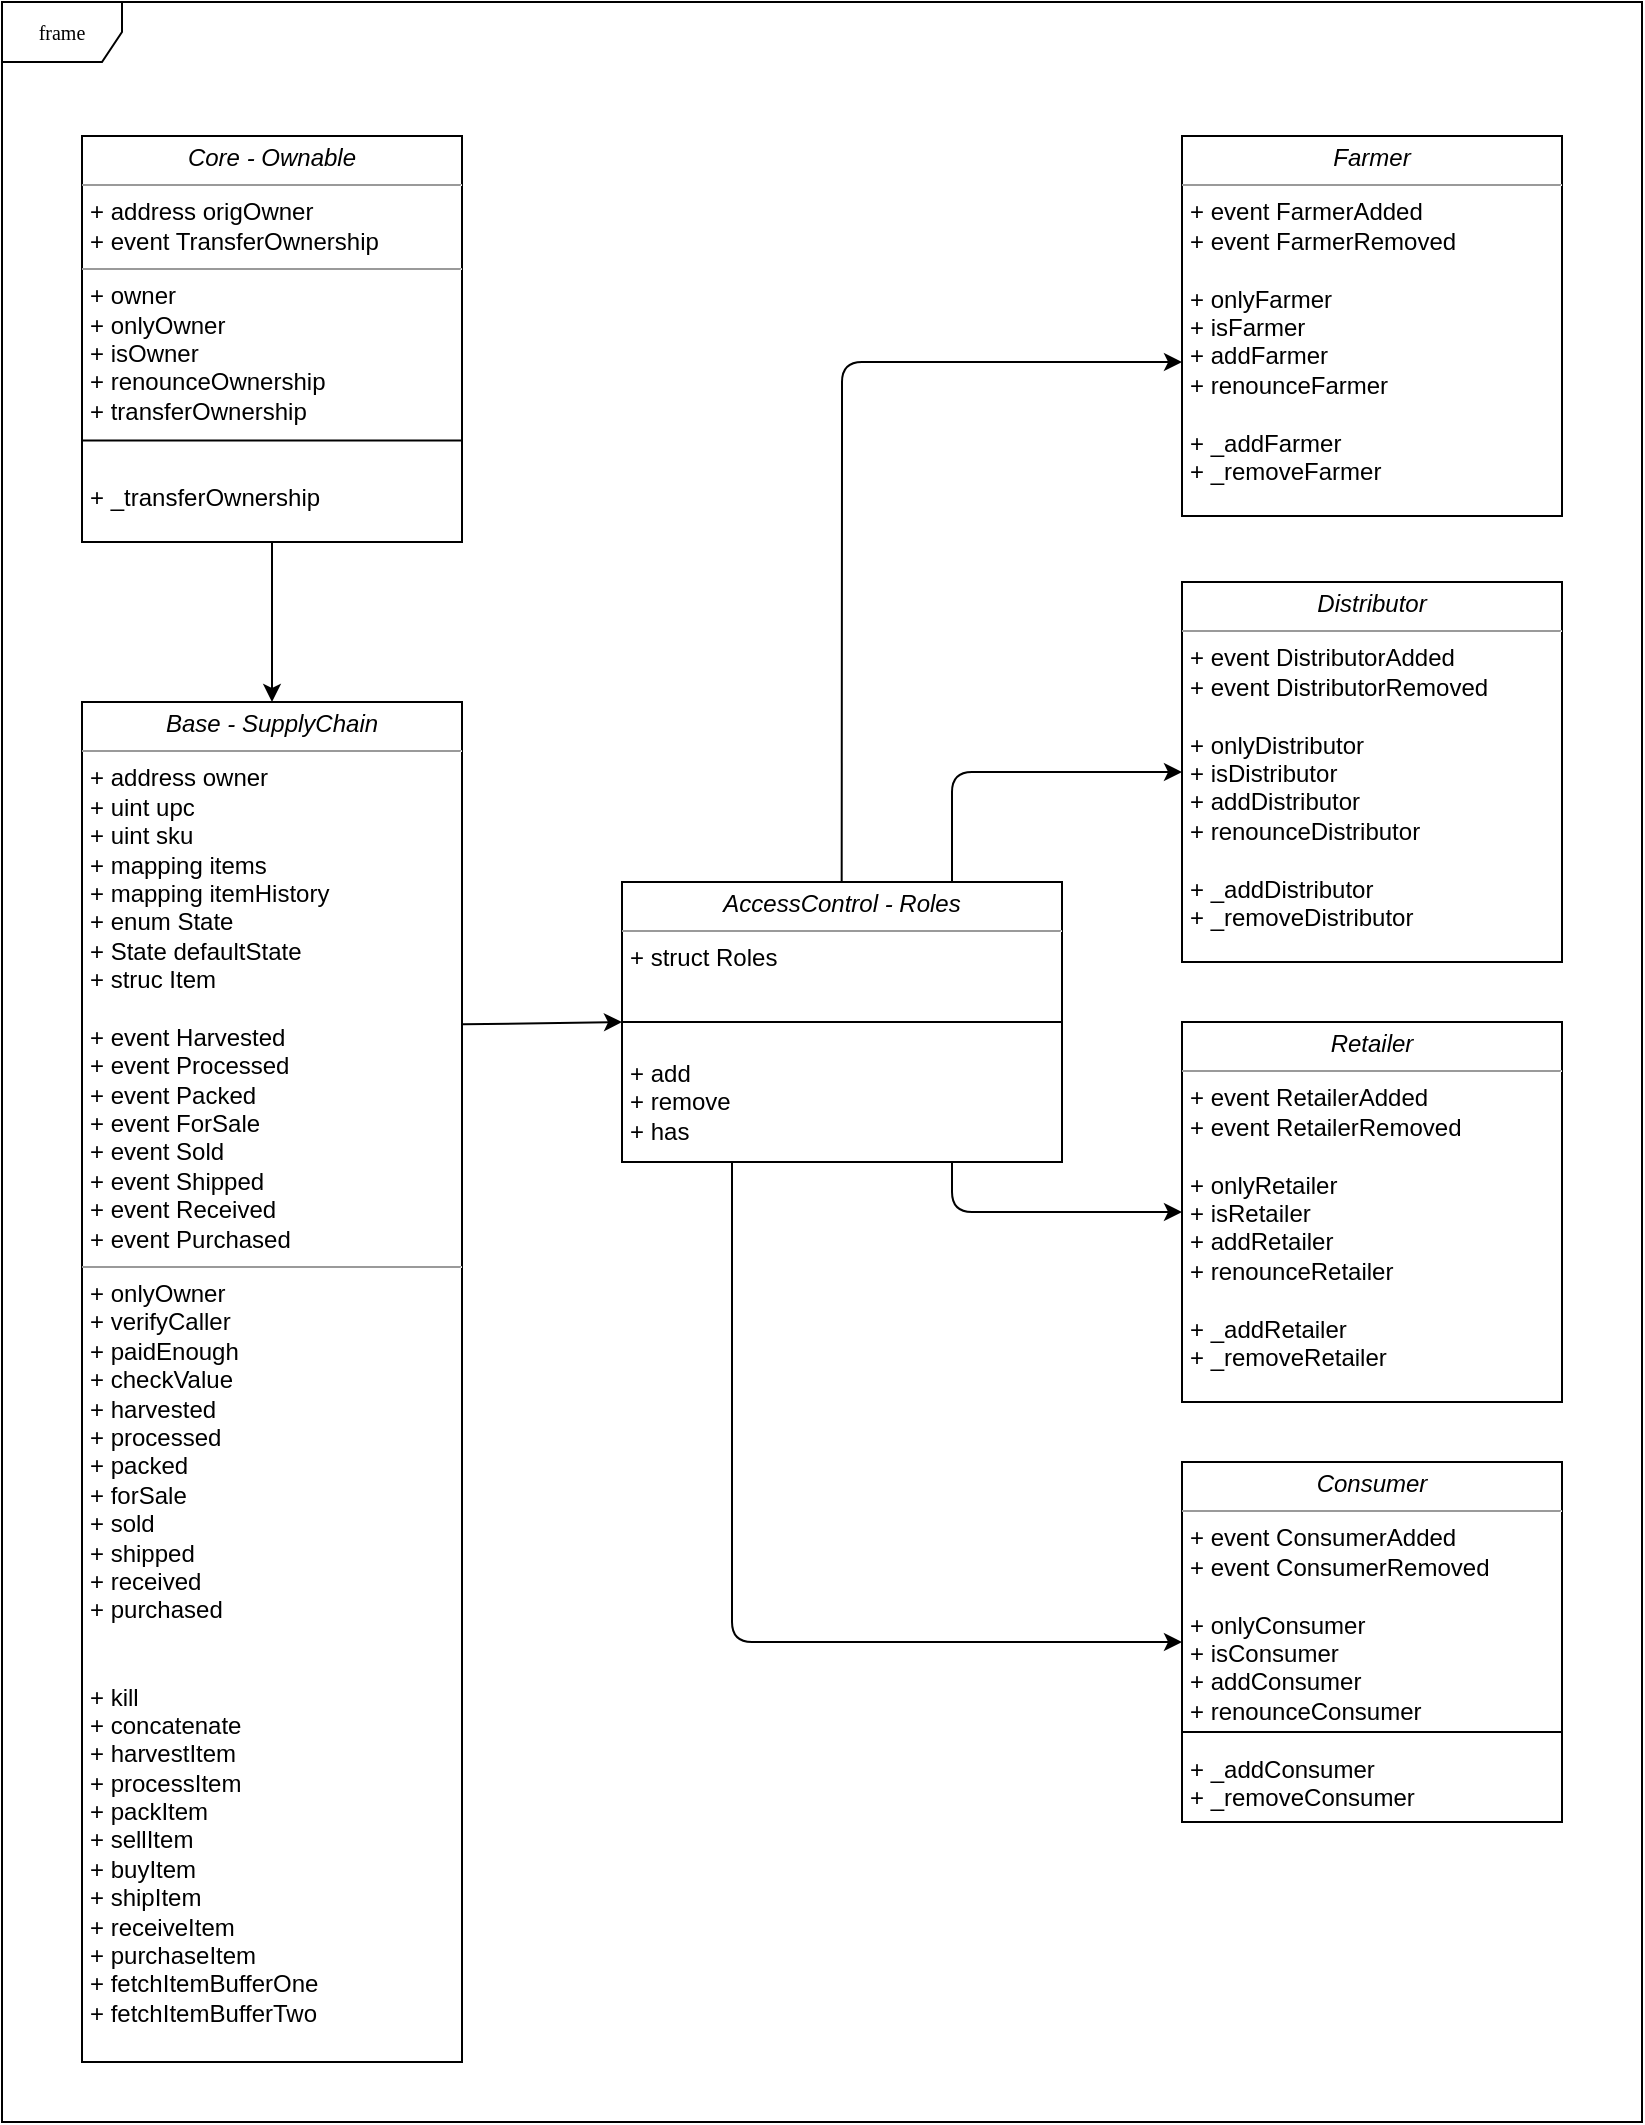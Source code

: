 <mxfile version="13.0.8" type="device"><diagram name="Page-1" id="c4acf3e9-155e-7222-9cf6-157b1a14988f"><mxGraphModel dx="994" dy="383" grid="1" gridSize="10" guides="1" tooltips="1" connect="1" arrows="1" fold="1" page="1" pageScale="1" pageWidth="850" pageHeight="1100" background="#ffffff" math="0" shadow="0"><root><mxCell id="0"/><mxCell id="1" parent="0"/><mxCell id="17acba5748e5396b-1" value="frame" style="shape=umlFrame;whiteSpace=wrap;html=1;rounded=0;shadow=0;comic=0;labelBackgroundColor=none;strokeWidth=1;fontFamily=Verdana;fontSize=10;align=center;" parent="1" vertex="1"><mxGeometry x="20" y="20" width="820" height="1060" as="geometry"/></mxCell><mxCell id="5d2195bd80daf111-15" value="&lt;p style=&quot;margin: 0px ; margin-top: 4px ; text-align: center&quot;&gt;&lt;i&gt;Farmer&lt;/i&gt;&lt;/p&gt;&lt;hr size=&quot;1&quot;&gt;&lt;p style=&quot;margin: 0px ; margin-left: 4px&quot;&gt;+ event FarmerAdded&lt;br&gt;&lt;/p&gt;&lt;p style=&quot;margin: 0px ; margin-left: 4px&quot;&gt;+ event FarmerRemoved&lt;/p&gt;&lt;p style=&quot;margin: 0px ; margin-left: 4px&quot;&gt;&lt;br&gt;&lt;/p&gt;&lt;p style=&quot;margin: 0px ; margin-left: 4px&quot;&gt;+ onlyFarmer&lt;/p&gt;&lt;p style=&quot;margin: 0px ; margin-left: 4px&quot;&gt;+ isFarmer&lt;/p&gt;&lt;p style=&quot;margin: 0px ; margin-left: 4px&quot;&gt;+ addFarmer&lt;/p&gt;&lt;p style=&quot;margin: 0px ; margin-left: 4px&quot;&gt;+ renounceFarmer&lt;/p&gt;&lt;p style=&quot;margin: 0px ; margin-left: 4px&quot;&gt;&lt;br&gt;&lt;/p&gt;&lt;p style=&quot;margin: 0px ; margin-left: 4px&quot;&gt;+ _addFarmer&lt;/p&gt;&lt;p style=&quot;margin: 0px ; margin-left: 4px&quot;&gt;+ _removeFarmer&lt;/p&gt;&lt;p style=&quot;margin: 0px ; margin-left: 4px&quot;&gt;&lt;br&gt;&lt;/p&gt;" style="verticalAlign=top;align=left;overflow=fill;fontSize=12;fontFamily=Helvetica;html=1;rounded=0;shadow=0;comic=0;labelBackgroundColor=none;strokeWidth=1" parent="1" vertex="1"><mxGeometry x="610" y="87" width="190" height="190" as="geometry"/></mxCell><mxCell id="5d2195bd80daf111-18" value="&lt;p style=&quot;margin: 0px ; margin-top: 4px ; text-align: center&quot;&gt;&lt;i&gt;Core - Ownable&lt;/i&gt;&lt;/p&gt;&lt;hr size=&quot;1&quot;&gt;&lt;p style=&quot;margin: 0px ; margin-left: 4px&quot;&gt;+ address origOwner&lt;br&gt;+ event TransferOwnership&lt;/p&gt;&lt;hr size=&quot;1&quot;&gt;&lt;p style=&quot;margin: 0px ; margin-left: 4px&quot;&gt;+ owner&lt;br&gt;+ onlyOwner&lt;/p&gt;&lt;p style=&quot;margin: 0px ; margin-left: 4px&quot;&gt;+ isOwner&lt;/p&gt;&lt;p style=&quot;margin: 0px ; margin-left: 4px&quot;&gt;+ renounceOwnership&lt;/p&gt;&lt;p style=&quot;margin: 0px ; margin-left: 4px&quot;&gt;+ transferOwnership&lt;/p&gt;&lt;p style=&quot;margin: 0px ; margin-left: 4px&quot;&gt;&lt;br&gt;&lt;/p&gt;&lt;p style=&quot;margin: 0px ; margin-left: 4px&quot;&gt;&lt;br&gt;&lt;/p&gt;&lt;p style=&quot;margin: 0px ; margin-left: 4px&quot;&gt;+ _transferOwnership&lt;/p&gt;&lt;p style=&quot;margin: 0px ; margin-left: 4px&quot;&gt;&lt;br&gt;&lt;/p&gt;&lt;p style=&quot;margin: 0px ; margin-left: 4px&quot;&gt;&lt;br&gt;&lt;/p&gt;" style="verticalAlign=top;align=left;overflow=fill;fontSize=12;fontFamily=Helvetica;html=1;rounded=0;shadow=0;comic=0;labelBackgroundColor=none;strokeWidth=1" parent="1" vertex="1"><mxGeometry x="60" y="87" width="190" height="203" as="geometry"/></mxCell><mxCell id="5d2195bd80daf111-19" value="&lt;p style=&quot;margin: 0px ; margin-top: 4px ; text-align: center&quot;&gt;&lt;i&gt;Base - SupplyChain&lt;/i&gt;&lt;/p&gt;&lt;hr size=&quot;1&quot;&gt;&lt;p style=&quot;margin: 0px ; margin-left: 4px&quot;&gt;+ address owner&lt;/p&gt;&lt;p style=&quot;margin: 0px ; margin-left: 4px&quot;&gt;+ uint upc&lt;/p&gt;&lt;p style=&quot;margin: 0px ; margin-left: 4px&quot;&gt;+ uint sku&lt;/p&gt;&lt;p style=&quot;margin: 0px ; margin-left: 4px&quot;&gt;+ mapping items&lt;/p&gt;&lt;p style=&quot;margin: 0px ; margin-left: 4px&quot;&gt;+ mapping itemHistory&lt;/p&gt;&lt;p style=&quot;margin: 0px ; margin-left: 4px&quot;&gt;+ enum State&lt;/p&gt;&lt;p style=&quot;margin: 0px ; margin-left: 4px&quot;&gt;+ State defaultState&lt;/p&gt;&lt;p style=&quot;margin: 0px ; margin-left: 4px&quot;&gt;+ struc Item&lt;/p&gt;&lt;p style=&quot;margin: 0px ; margin-left: 4px&quot;&gt;&lt;br&gt;&lt;/p&gt;&lt;p style=&quot;margin: 0px ; margin-left: 4px&quot;&gt;+ event Harvested&lt;/p&gt;&lt;p style=&quot;margin: 0px ; margin-left: 4px&quot;&gt;+ event Processed&lt;/p&gt;&lt;p style=&quot;margin: 0px ; margin-left: 4px&quot;&gt;+ event Packed&lt;/p&gt;&lt;p style=&quot;margin: 0px ; margin-left: 4px&quot;&gt;+ event ForSale&lt;/p&gt;&lt;p style=&quot;margin: 0px ; margin-left: 4px&quot;&gt;+ event Sold&lt;/p&gt;&lt;p style=&quot;margin: 0px ; margin-left: 4px&quot;&gt;+ event Shipped&lt;/p&gt;&lt;p style=&quot;margin: 0px ; margin-left: 4px&quot;&gt;+ event Received&lt;/p&gt;&lt;p style=&quot;margin: 0px ; margin-left: 4px&quot;&gt;+ event Purchased&lt;/p&gt;&lt;hr size=&quot;1&quot;&gt;&lt;p style=&quot;margin: 0px ; margin-left: 4px&quot;&gt;+ onlyOwner&lt;br&gt;+ verifyCaller&lt;/p&gt;&lt;p style=&quot;margin: 0px ; margin-left: 4px&quot;&gt;+ paidEnough&amp;nbsp;&lt;/p&gt;&lt;p style=&quot;margin: 0px ; margin-left: 4px&quot;&gt;+ checkValue&lt;/p&gt;&lt;p style=&quot;margin: 0px ; margin-left: 4px&quot;&gt;+ harvested&lt;/p&gt;&lt;p style=&quot;margin: 0px ; margin-left: 4px&quot;&gt;+ processed&lt;/p&gt;&lt;p style=&quot;margin: 0px ; margin-left: 4px&quot;&gt;+ packed&lt;/p&gt;&lt;p style=&quot;margin: 0px ; margin-left: 4px&quot;&gt;+ forSale&lt;/p&gt;&lt;p style=&quot;margin: 0px ; margin-left: 4px&quot;&gt;+ sold&lt;/p&gt;&lt;p style=&quot;margin: 0px ; margin-left: 4px&quot;&gt;+ shipped&lt;/p&gt;&lt;p style=&quot;margin: 0px ; margin-left: 4px&quot;&gt;+ received&lt;/p&gt;&lt;p style=&quot;margin: 0px ; margin-left: 4px&quot;&gt;+ purchased&lt;/p&gt;&lt;p style=&quot;margin: 0px ; margin-left: 4px&quot;&gt;&lt;br&gt;&lt;/p&gt;&lt;p style=&quot;margin: 0px ; margin-left: 4px&quot;&gt;&lt;br&gt;&lt;/p&gt;&lt;p style=&quot;margin: 0px ; margin-left: 4px&quot;&gt;+ kill&lt;/p&gt;&lt;p style=&quot;margin: 0px ; margin-left: 4px&quot;&gt;+ concatenate&lt;/p&gt;&lt;p style=&quot;margin: 0px ; margin-left: 4px&quot;&gt;+ harvestItem&lt;/p&gt;&lt;p style=&quot;margin: 0px ; margin-left: 4px&quot;&gt;+ processItem&lt;/p&gt;&lt;p style=&quot;margin: 0px ; margin-left: 4px&quot;&gt;+ packItem&lt;/p&gt;&lt;p style=&quot;margin: 0px ; margin-left: 4px&quot;&gt;+ sellItem&lt;/p&gt;&lt;p style=&quot;margin: 0px ; margin-left: 4px&quot;&gt;+ buyItem&lt;/p&gt;&lt;p style=&quot;margin: 0px ; margin-left: 4px&quot;&gt;+ shipItem&lt;/p&gt;&lt;p style=&quot;margin: 0px ; margin-left: 4px&quot;&gt;+ receiveItem&lt;/p&gt;&lt;p style=&quot;margin: 0px ; margin-left: 4px&quot;&gt;+ purchaseItem&lt;/p&gt;&lt;p style=&quot;margin: 0px ; margin-left: 4px&quot;&gt;+ fetchItemBufferOne&lt;/p&gt;&lt;p style=&quot;margin: 0px ; margin-left: 4px&quot;&gt;+ fetchItemBufferTwo&lt;/p&gt;&lt;p style=&quot;margin: 0px ; margin-left: 4px&quot;&gt;&lt;br&gt;&lt;/p&gt;&lt;p style=&quot;margin: 0px ; margin-left: 4px&quot;&gt;&lt;br&gt;&lt;/p&gt;" style="verticalAlign=top;align=left;overflow=fill;fontSize=12;fontFamily=Helvetica;html=1;rounded=0;shadow=0;comic=0;labelBackgroundColor=none;strokeWidth=1" parent="1" vertex="1"><mxGeometry x="60" y="370" width="190" height="680" as="geometry"/></mxCell><mxCell id="5d2195bd80daf111-20" value="&lt;p style=&quot;margin: 0px ; margin-top: 4px ; text-align: center&quot;&gt;&lt;i&gt;AccessControl - Roles&lt;/i&gt;&lt;/p&gt;&lt;hr size=&quot;1&quot;&gt;&lt;p style=&quot;margin: 0px ; margin-left: 4px&quot;&gt;+ struct Roles&lt;br&gt;&lt;/p&gt;&lt;p style=&quot;margin: 0px ; margin-left: 4px&quot;&gt;&lt;br&gt;&lt;/p&gt;&lt;p style=&quot;margin: 0px ; margin-left: 4px&quot;&gt;&lt;br&gt;&lt;/p&gt;&lt;p style=&quot;margin: 0px ; margin-left: 4px&quot;&gt;&lt;br&gt;&lt;/p&gt;&lt;p style=&quot;margin: 0px ; margin-left: 4px&quot;&gt;+ add&lt;/p&gt;&lt;p style=&quot;margin: 0px ; margin-left: 4px&quot;&gt;+ remove&lt;/p&gt;&lt;p style=&quot;margin: 0px ; margin-left: 4px&quot;&gt;+ has&lt;/p&gt;&lt;p style=&quot;margin: 0px ; margin-left: 4px&quot;&gt;&lt;br&gt;&lt;/p&gt;&lt;p style=&quot;margin: 0px ; margin-left: 4px&quot;&gt;&lt;br&gt;&lt;/p&gt;" style="verticalAlign=top;align=left;overflow=fill;fontSize=12;fontFamily=Helvetica;html=1;rounded=0;shadow=0;comic=0;labelBackgroundColor=none;strokeWidth=1" parent="1" vertex="1"><mxGeometry x="330" y="460" width="220" height="140" as="geometry"/></mxCell><mxCell id="6RER2ejItsGRsWWpT6xV-1" value="&lt;p style=&quot;margin: 0px ; margin-top: 4px ; text-align: center&quot;&gt;&lt;i&gt;Consumer&lt;/i&gt;&lt;/p&gt;&lt;hr size=&quot;1&quot;&gt;&lt;p style=&quot;margin: 0px ; margin-left: 4px&quot;&gt;+ event ConsumerAdded&lt;/p&gt;&lt;p style=&quot;margin: 0px ; margin-left: 4px&quot;&gt;+ event ConsumerRemoved&lt;/p&gt;&lt;p style=&quot;margin: 0px ; margin-left: 4px&quot;&gt;&lt;br&gt;&lt;/p&gt;&lt;p style=&quot;margin: 0px ; margin-left: 4px&quot;&gt;+ onlyConsumer&lt;/p&gt;&lt;p style=&quot;margin: 0px ; margin-left: 4px&quot;&gt;+ isConsumer&lt;/p&gt;&lt;p style=&quot;margin: 0px ; margin-left: 4px&quot;&gt;+ addConsumer&lt;/p&gt;&lt;p style=&quot;margin: 0px ; margin-left: 4px&quot;&gt;+ renounceConsumer&lt;/p&gt;&lt;p style=&quot;margin: 0px ; margin-left: 4px&quot;&gt;&lt;br&gt;&lt;/p&gt;&lt;p style=&quot;margin: 0px ; margin-left: 4px&quot;&gt;+ _addConsumer&lt;/p&gt;&lt;p style=&quot;margin: 0px ; margin-left: 4px&quot;&gt;+ _removeConsumer&lt;/p&gt;&lt;p style=&quot;margin: 0px ; margin-left: 4px&quot;&gt;&lt;br&gt;&lt;/p&gt;&lt;p style=&quot;margin: 0px ; margin-left: 4px&quot;&gt;&lt;br&gt;&lt;/p&gt;&lt;p style=&quot;margin: 0px ; margin-left: 4px&quot;&gt;&lt;br&gt;&lt;/p&gt;&lt;p style=&quot;margin: 0px ; margin-left: 4px&quot;&gt;&lt;br&gt;&lt;/p&gt;" style="verticalAlign=top;align=left;overflow=fill;fontSize=12;fontFamily=Helvetica;html=1;rounded=0;shadow=0;comic=0;labelBackgroundColor=none;strokeWidth=1" parent="1" vertex="1"><mxGeometry x="610" y="750" width="190" height="180" as="geometry"/></mxCell><mxCell id="6RER2ejItsGRsWWpT6xV-4" value="" style="endArrow=classic;html=1;entryX=0;entryY=0.5;entryDx=0;entryDy=0;exitX=1.002;exitY=0.237;exitDx=0;exitDy=0;exitPerimeter=0;" parent="1" source="5d2195bd80daf111-19" target="5d2195bd80daf111-20" edge="1"><mxGeometry width="50" height="50" relative="1" as="geometry"><mxPoint x="270" y="410" as="sourcePoint"/><mxPoint x="320" y="360" as="targetPoint"/></mxGeometry></mxCell><mxCell id="6RER2ejItsGRsWWpT6xV-5" value="" style="endArrow=classic;html=1;entryX=0.5;entryY=0;entryDx=0;entryDy=0;exitX=0.5;exitY=1;exitDx=0;exitDy=0;" parent="1" source="5d2195bd80daf111-18" target="5d2195bd80daf111-19" edge="1"><mxGeometry width="50" height="50" relative="1" as="geometry"><mxPoint x="251" y="157" as="sourcePoint"/><mxPoint x="450" y="550" as="targetPoint"/></mxGeometry></mxCell><mxCell id="VJgqpL7U7PUoiwjptRAh-8" value="" style="endArrow=none;html=1;exitX=0;exitY=0.75;exitDx=0;exitDy=0;entryX=1;entryY=0.75;entryDx=0;entryDy=0;" edge="1" parent="1" source="6RER2ejItsGRsWWpT6xV-1" target="6RER2ejItsGRsWWpT6xV-1"><mxGeometry width="50" height="50" relative="1" as="geometry"><mxPoint x="400.33" y="720" as="sourcePoint"/><mxPoint x="590" y="720.72" as="targetPoint"/><Array as="points"/></mxGeometry></mxCell><mxCell id="VJgqpL7U7PUoiwjptRAh-9" value="&lt;p style=&quot;margin: 0px ; margin-top: 4px ; text-align: center&quot;&gt;&lt;i&gt;Distributor&lt;/i&gt;&lt;/p&gt;&lt;hr size=&quot;1&quot;&gt;&lt;p style=&quot;margin: 0px ; margin-left: 4px&quot;&gt;+ event DistributorAdded&lt;br&gt;&lt;/p&gt;&lt;p style=&quot;margin: 0px ; margin-left: 4px&quot;&gt;+ event DistributorRemoved&lt;/p&gt;&lt;p style=&quot;margin: 0px ; margin-left: 4px&quot;&gt;&lt;br&gt;&lt;/p&gt;&lt;p style=&quot;margin: 0px ; margin-left: 4px&quot;&gt;+ onlyDistributor&lt;/p&gt;&lt;p style=&quot;margin: 0px ; margin-left: 4px&quot;&gt;+ isDistributor&lt;/p&gt;&lt;p style=&quot;margin: 0px ; margin-left: 4px&quot;&gt;+ addDistributor&lt;/p&gt;&lt;p style=&quot;margin: 0px ; margin-left: 4px&quot;&gt;+ renounceDistributor&lt;/p&gt;&lt;p style=&quot;margin: 0px ; margin-left: 4px&quot;&gt;&lt;br&gt;&lt;/p&gt;&lt;p style=&quot;margin: 0px ; margin-left: 4px&quot;&gt;+ _addDistributor&lt;/p&gt;&lt;p style=&quot;margin: 0px ; margin-left: 4px&quot;&gt;+ _removeDistributor&lt;/p&gt;&lt;p style=&quot;margin: 0px ; margin-left: 4px&quot;&gt;&lt;br&gt;&lt;/p&gt;" style="verticalAlign=top;align=left;overflow=fill;fontSize=12;fontFamily=Helvetica;html=1;rounded=0;shadow=0;comic=0;labelBackgroundColor=none;strokeWidth=1" vertex="1" parent="1"><mxGeometry x="610" y="310" width="190" height="190" as="geometry"/></mxCell><mxCell id="VJgqpL7U7PUoiwjptRAh-12" value="&lt;p style=&quot;margin: 0px ; margin-top: 4px ; text-align: center&quot;&gt;&lt;i&gt;Retailer&lt;/i&gt;&lt;/p&gt;&lt;hr size=&quot;1&quot;&gt;&lt;p style=&quot;margin: 0px ; margin-left: 4px&quot;&gt;+ event RetailerAdded&lt;br&gt;&lt;/p&gt;&lt;p style=&quot;margin: 0px ; margin-left: 4px&quot;&gt;+ event RetailerRemoved&lt;/p&gt;&lt;p style=&quot;margin: 0px ; margin-left: 4px&quot;&gt;&lt;br&gt;&lt;/p&gt;&lt;p style=&quot;margin: 0px ; margin-left: 4px&quot;&gt;+ onlyRetailer&lt;/p&gt;&lt;p style=&quot;margin: 0px ; margin-left: 4px&quot;&gt;+ isRetailer&lt;/p&gt;&lt;p style=&quot;margin: 0px ; margin-left: 4px&quot;&gt;+ addRetailer&lt;/p&gt;&lt;p style=&quot;margin: 0px ; margin-left: 4px&quot;&gt;+ renounceRetailer&lt;/p&gt;&lt;p style=&quot;margin: 0px ; margin-left: 4px&quot;&gt;&lt;br&gt;&lt;/p&gt;&lt;p style=&quot;margin: 0px ; margin-left: 4px&quot;&gt;+ _addRetailer&lt;/p&gt;&lt;p style=&quot;margin: 0px ; margin-left: 4px&quot;&gt;+ _removeRetailer&lt;/p&gt;&lt;p style=&quot;margin: 0px ; margin-left: 4px&quot;&gt;&lt;br&gt;&lt;/p&gt;" style="verticalAlign=top;align=left;overflow=fill;fontSize=12;fontFamily=Helvetica;html=1;rounded=0;shadow=0;comic=0;labelBackgroundColor=none;strokeWidth=1" vertex="1" parent="1"><mxGeometry x="610" y="530" width="190" height="190" as="geometry"/></mxCell><mxCell id="VJgqpL7U7PUoiwjptRAh-20" value="" style="endArrow=none;html=1;entryX=1;entryY=0.5;entryDx=0;entryDy=0;exitX=0;exitY=0.5;exitDx=0;exitDy=0;" edge="1" parent="1" source="5d2195bd80daf111-20" target="5d2195bd80daf111-20"><mxGeometry width="50" height="50" relative="1" as="geometry"><mxPoint x="210" y="610" as="sourcePoint"/><mxPoint x="260" y="560" as="targetPoint"/></mxGeometry></mxCell><mxCell id="VJgqpL7U7PUoiwjptRAh-21" value="" style="endArrow=none;html=1;exitX=0;exitY=0.75;exitDx=0;exitDy=0;entryX=1;entryY=0.75;entryDx=0;entryDy=0;" edge="1" parent="1" source="5d2195bd80daf111-18" target="5d2195bd80daf111-18"><mxGeometry width="50" height="50" relative="1" as="geometry"><mxPoint x="250" y="280" as="sourcePoint"/><mxPoint x="300" y="230" as="targetPoint"/></mxGeometry></mxCell><mxCell id="VJgqpL7U7PUoiwjptRAh-22" value="" style="endArrow=classic;html=1;exitX=0.512;exitY=0.415;exitDx=0;exitDy=0;exitPerimeter=0;entryX=0;entryY=0.595;entryDx=0;entryDy=0;entryPerimeter=0;" edge="1" parent="1" source="17acba5748e5396b-1" target="5d2195bd80daf111-15"><mxGeometry width="50" height="50" relative="1" as="geometry"><mxPoint x="380" y="280" as="sourcePoint"/><mxPoint x="430" y="230" as="targetPoint"/><Array as="points"><mxPoint x="440" y="250"/><mxPoint x="440" y="200"/><mxPoint x="550" y="200"/><mxPoint x="580" y="200"/></Array></mxGeometry></mxCell><mxCell id="VJgqpL7U7PUoiwjptRAh-23" value="" style="endArrow=classic;html=1;entryX=0;entryY=0.5;entryDx=0;entryDy=0;exitX=0.75;exitY=0;exitDx=0;exitDy=0;" edge="1" parent="1" source="5d2195bd80daf111-20" target="VJgqpL7U7PUoiwjptRAh-9"><mxGeometry width="50" height="50" relative="1" as="geometry"><mxPoint x="450" y="500" as="sourcePoint"/><mxPoint x="500" y="450" as="targetPoint"/><Array as="points"><mxPoint x="495" y="405"/></Array></mxGeometry></mxCell><mxCell id="VJgqpL7U7PUoiwjptRAh-24" value="" style="endArrow=classic;html=1;entryX=0;entryY=0.5;entryDx=0;entryDy=0;exitX=0.75;exitY=1;exitDx=0;exitDy=0;" edge="1" parent="1" source="5d2195bd80daf111-20" target="VJgqpL7U7PUoiwjptRAh-12"><mxGeometry width="50" height="50" relative="1" as="geometry"><mxPoint x="450" y="630" as="sourcePoint"/><mxPoint x="500" y="580" as="targetPoint"/><Array as="points"><mxPoint x="495" y="625"/></Array></mxGeometry></mxCell><mxCell id="VJgqpL7U7PUoiwjptRAh-25" value="" style="endArrow=classic;html=1;entryX=0;entryY=0.5;entryDx=0;entryDy=0;exitX=0.25;exitY=1;exitDx=0;exitDy=0;" edge="1" parent="1" source="5d2195bd80daf111-20" target="6RER2ejItsGRsWWpT6xV-1"><mxGeometry width="50" height="50" relative="1" as="geometry"><mxPoint x="450" y="740" as="sourcePoint"/><mxPoint x="500" y="690" as="targetPoint"/><Array as="points"><mxPoint x="385" y="840"/></Array></mxGeometry></mxCell></root></mxGraphModel></diagram></mxfile>